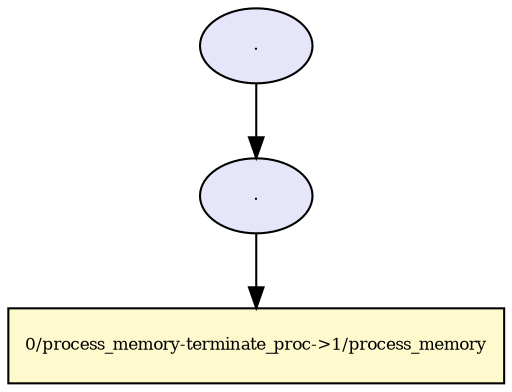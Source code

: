 digraph RGL__DirectedAdjacencyGraph {2[fontsize = 8,label = ".",shape = ellipse, fillcolor="#e6e6fa", style = filled]

2 -> 1[fontsize = 8, color="#000000"]

1[fontsize = 8,label = ".",shape = ellipse, fillcolor="#e6e6fa", style = filled]

1 -> 0[fontsize = 8, color="#000000"]

0[fontsize = 8,label = "0/process_memory-terminate_proc->1/process_memory",shape = rectangle, fillcolor="#fffacd", style = filled]

}
